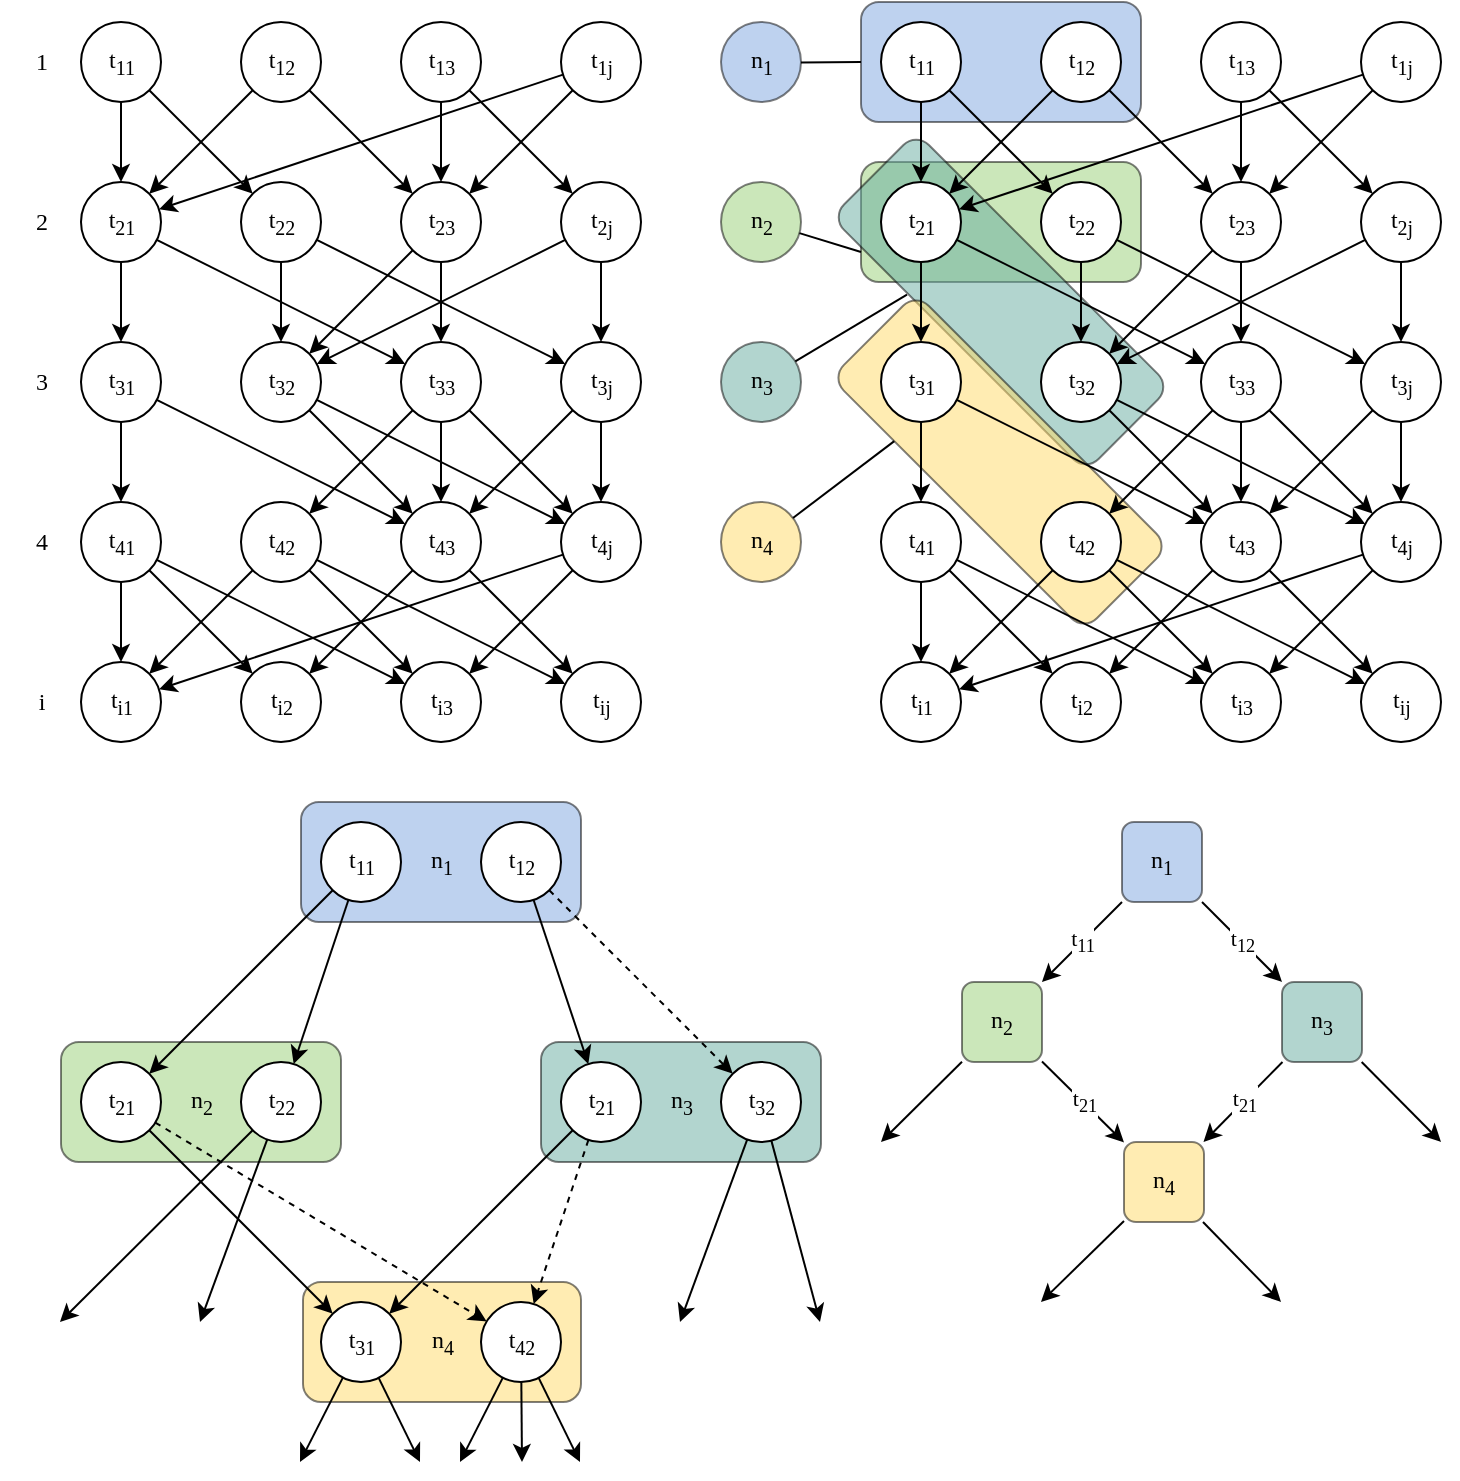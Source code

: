 <mxfile version="10.5.7" type="github"><diagram id="gOCo_mveOTclXJWhpSbV" name="Page-1"><mxGraphModel dx="929" dy="537" grid="1" gridSize="10" guides="1" tooltips="1" connect="1" arrows="1" fold="1" page="1" pageScale="1" pageWidth="826" pageHeight="1169" math="0" shadow="0"><root><mxCell id="0"/><mxCell id="1" parent="0"/><mxCell id="ZS35MENB_uPw0_nAmGyY-1" value="t&lt;sub&gt;11&lt;/sub&gt;" style="ellipse;whiteSpace=wrap;html=1;aspect=fixed;fontFamily=Times New Roman;" parent="1" vertex="1"><mxGeometry x="80.5" y="160" width="40" height="40" as="geometry"/></mxCell><mxCell id="ZS35MENB_uPw0_nAmGyY-2" value="t&lt;sub&gt;12&lt;/sub&gt;" style="ellipse;whiteSpace=wrap;html=1;aspect=fixed;fontFamily=Times New Roman;" parent="1" vertex="1"><mxGeometry x="160.5" y="160" width="40" height="40" as="geometry"/></mxCell><mxCell id="ZS35MENB_uPw0_nAmGyY-3" value="t&lt;sub&gt;13&lt;/sub&gt;" style="ellipse;whiteSpace=wrap;html=1;aspect=fixed;fontFamily=Times New Roman;" parent="1" vertex="1"><mxGeometry x="240.5" y="160" width="40" height="40" as="geometry"/></mxCell><mxCell id="ZS35MENB_uPw0_nAmGyY-4" value="t&lt;sub&gt;21&lt;/sub&gt;" style="ellipse;whiteSpace=wrap;html=1;aspect=fixed;fontFamily=Times New Roman;" parent="1" vertex="1"><mxGeometry x="80.5" y="240" width="40" height="40" as="geometry"/></mxCell><mxCell id="ZS35MENB_uPw0_nAmGyY-5" value="t&lt;sub&gt;22&lt;/sub&gt;" style="ellipse;whiteSpace=wrap;html=1;aspect=fixed;fontFamily=Times New Roman;" parent="1" vertex="1"><mxGeometry x="160.5" y="240" width="40" height="40" as="geometry"/></mxCell><mxCell id="ZS35MENB_uPw0_nAmGyY-6" value="t&lt;sub&gt;23&lt;/sub&gt;" style="ellipse;whiteSpace=wrap;html=1;aspect=fixed;fontFamily=Times New Roman;" parent="1" vertex="1"><mxGeometry x="240.5" y="240" width="40" height="40" as="geometry"/></mxCell><mxCell id="ZS35MENB_uPw0_nAmGyY-7" value="t&lt;sub&gt;31&lt;/sub&gt;" style="ellipse;whiteSpace=wrap;html=1;aspect=fixed;fontFamily=Times New Roman;" parent="1" vertex="1"><mxGeometry x="80.5" y="320" width="40" height="40" as="geometry"/></mxCell><mxCell id="ZS35MENB_uPw0_nAmGyY-8" value="t&lt;sub&gt;32&lt;/sub&gt;" style="ellipse;whiteSpace=wrap;html=1;aspect=fixed;fontFamily=Times New Roman;" parent="1" vertex="1"><mxGeometry x="160.5" y="320" width="40" height="40" as="geometry"/></mxCell><mxCell id="ZS35MENB_uPw0_nAmGyY-9" value="t&lt;sub&gt;33&lt;/sub&gt;" style="ellipse;whiteSpace=wrap;html=1;aspect=fixed;fontFamily=Times New Roman;" parent="1" vertex="1"><mxGeometry x="240.5" y="320" width="40" height="40" as="geometry"/></mxCell><mxCell id="ZS35MENB_uPw0_nAmGyY-10" value="" style="endArrow=classic;html=1;fontFamily=Times New Roman;" parent="1" source="ZS35MENB_uPw0_nAmGyY-1" target="ZS35MENB_uPw0_nAmGyY-4" edge="1"><mxGeometry width="50" height="50" relative="1" as="geometry"><mxPoint x="-29.5" y="300" as="sourcePoint"/><mxPoint x="20.5" y="250" as="targetPoint"/></mxGeometry></mxCell><mxCell id="ZS35MENB_uPw0_nAmGyY-11" value="" style="endArrow=classic;html=1;fontFamily=Times New Roman;" parent="1" source="ZS35MENB_uPw0_nAmGyY-1" target="ZS35MENB_uPw0_nAmGyY-5" edge="1"><mxGeometry width="50" height="50" relative="1" as="geometry"><mxPoint x="110.5" y="210" as="sourcePoint"/><mxPoint x="110.5" y="250" as="targetPoint"/></mxGeometry></mxCell><mxCell id="ZS35MENB_uPw0_nAmGyY-12" value="" style="endArrow=classic;html=1;fontFamily=Times New Roman;" parent="1" source="ZS35MENB_uPw0_nAmGyY-2" target="ZS35MENB_uPw0_nAmGyY-4" edge="1"><mxGeometry width="50" height="50" relative="1" as="geometry"><mxPoint x="120.5" y="220" as="sourcePoint"/><mxPoint x="120.5" y="260" as="targetPoint"/></mxGeometry></mxCell><mxCell id="ZS35MENB_uPw0_nAmGyY-13" value="" style="endArrow=classic;html=1;fontFamily=Times New Roman;" parent="1" source="ZS35MENB_uPw0_nAmGyY-2" target="ZS35MENB_uPw0_nAmGyY-6" edge="1"><mxGeometry width="50" height="50" relative="1" as="geometry"><mxPoint x="130.5" y="230" as="sourcePoint"/><mxPoint x="130.5" y="270" as="targetPoint"/></mxGeometry></mxCell><mxCell id="ZS35MENB_uPw0_nAmGyY-14" value="" style="endArrow=classic;html=1;fontFamily=Times New Roman;" parent="1" source="ZS35MENB_uPw0_nAmGyY-3" target="ZS35MENB_uPw0_nAmGyY-6" edge="1"><mxGeometry width="50" height="50" relative="1" as="geometry"><mxPoint x="140.5" y="240" as="sourcePoint"/><mxPoint x="140.5" y="280" as="targetPoint"/></mxGeometry></mxCell><mxCell id="ZS35MENB_uPw0_nAmGyY-15" value="" style="endArrow=classic;html=1;fontFamily=Times New Roman;" parent="1" source="ZS35MENB_uPw0_nAmGyY-3" target="ZS35MENB_uPw0_nAmGyY-16" edge="1"><mxGeometry width="50" height="50" relative="1" as="geometry"><mxPoint x="150.5" y="250" as="sourcePoint"/><mxPoint x="330.5" y="240" as="targetPoint"/></mxGeometry></mxCell><mxCell id="ZS35MENB_uPw0_nAmGyY-16" value="t&lt;sub&gt;2j&lt;/sub&gt;" style="ellipse;whiteSpace=wrap;html=1;aspect=fixed;fontFamily=Times New Roman;" parent="1" vertex="1"><mxGeometry x="320.5" y="240" width="40" height="40" as="geometry"/></mxCell><mxCell id="ZS35MENB_uPw0_nAmGyY-17" value="t&lt;sub&gt;1j&lt;/sub&gt;" style="ellipse;whiteSpace=wrap;html=1;aspect=fixed;fontFamily=Times New Roman;" parent="1" vertex="1"><mxGeometry x="320.5" y="160" width="40" height="40" as="geometry"/></mxCell><mxCell id="ZS35MENB_uPw0_nAmGyY-18" value="t&lt;sub&gt;3j&lt;/sub&gt;" style="ellipse;whiteSpace=wrap;html=1;aspect=fixed;fontFamily=Times New Roman;" parent="1" vertex="1"><mxGeometry x="320.5" y="320" width="40" height="40" as="geometry"/></mxCell><mxCell id="ZS35MENB_uPw0_nAmGyY-19" value="" style="endArrow=classic;html=1;fontFamily=Times New Roman;" parent="1" source="ZS35MENB_uPw0_nAmGyY-4" target="ZS35MENB_uPw0_nAmGyY-7" edge="1"><mxGeometry width="50" height="50" relative="1" as="geometry"><mxPoint x="10.5" y="220" as="sourcePoint"/><mxPoint x="10.5" y="260" as="targetPoint"/></mxGeometry></mxCell><mxCell id="ZS35MENB_uPw0_nAmGyY-20" value="t&lt;sub&gt;41&lt;/sub&gt;" style="ellipse;whiteSpace=wrap;html=1;aspect=fixed;fontFamily=Times New Roman;" parent="1" vertex="1"><mxGeometry x="80.5" y="400" width="40" height="40" as="geometry"/></mxCell><mxCell id="ZS35MENB_uPw0_nAmGyY-21" value="t&lt;sub&gt;42&lt;/sub&gt;" style="ellipse;whiteSpace=wrap;html=1;aspect=fixed;fontFamily=Times New Roman;" parent="1" vertex="1"><mxGeometry x="160.5" y="400" width="40" height="40" as="geometry"/></mxCell><mxCell id="ZS35MENB_uPw0_nAmGyY-22" value="t&lt;sub&gt;43&lt;/sub&gt;" style="ellipse;whiteSpace=wrap;html=1;aspect=fixed;fontFamily=Times New Roman;" parent="1" vertex="1"><mxGeometry x="240.5" y="400" width="40" height="40" as="geometry"/></mxCell><mxCell id="ZS35MENB_uPw0_nAmGyY-23" value="t&lt;sub&gt;4j&lt;/sub&gt;" style="ellipse;whiteSpace=wrap;html=1;aspect=fixed;fontFamily=Times New Roman;" parent="1" vertex="1"><mxGeometry x="320.5" y="400" width="40" height="40" as="geometry"/></mxCell><mxCell id="ZS35MENB_uPw0_nAmGyY-24" value="" style="endArrow=classic;html=1;fontFamily=Times New Roman;" parent="1" source="ZS35MENB_uPw0_nAmGyY-4" target="ZS35MENB_uPw0_nAmGyY-9" edge="1"><mxGeometry width="50" height="50" relative="1" as="geometry"><mxPoint x="110.5" y="290" as="sourcePoint"/><mxPoint x="110.5" y="330" as="targetPoint"/></mxGeometry></mxCell><mxCell id="ZS35MENB_uPw0_nAmGyY-25" value="" style="endArrow=classic;html=1;fontFamily=Times New Roman;" parent="1" source="ZS35MENB_uPw0_nAmGyY-7" target="ZS35MENB_uPw0_nAmGyY-20" edge="1"><mxGeometry width="50" height="50" relative="1" as="geometry"><mxPoint x="120.5" y="300" as="sourcePoint"/><mxPoint x="120.5" y="340" as="targetPoint"/></mxGeometry></mxCell><mxCell id="ZS35MENB_uPw0_nAmGyY-26" value="" style="endArrow=classic;html=1;fontFamily=Times New Roman;" parent="1" source="ZS35MENB_uPw0_nAmGyY-7" target="ZS35MENB_uPw0_nAmGyY-22" edge="1"><mxGeometry width="50" height="50" relative="1" as="geometry"><mxPoint x="130.5" y="310" as="sourcePoint"/><mxPoint x="130.5" y="350" as="targetPoint"/></mxGeometry></mxCell><mxCell id="ZS35MENB_uPw0_nAmGyY-27" value="" style="endArrow=classic;html=1;fontFamily=Times New Roman;" parent="1" source="ZS35MENB_uPw0_nAmGyY-8" target="ZS35MENB_uPw0_nAmGyY-23" edge="1"><mxGeometry width="50" height="50" relative="1" as="geometry"><mxPoint x="140.5" y="320" as="sourcePoint"/><mxPoint x="140.5" y="360" as="targetPoint"/></mxGeometry></mxCell><mxCell id="ZS35MENB_uPw0_nAmGyY-28" value="" style="endArrow=classic;html=1;fontFamily=Times New Roman;" parent="1" source="ZS35MENB_uPw0_nAmGyY-8" target="ZS35MENB_uPw0_nAmGyY-22" edge="1"><mxGeometry width="50" height="50" relative="1" as="geometry"><mxPoint x="150.5" y="330" as="sourcePoint"/><mxPoint x="150.5" y="370" as="targetPoint"/></mxGeometry></mxCell><mxCell id="ZS35MENB_uPw0_nAmGyY-29" value="" style="endArrow=classic;html=1;fontFamily=Times New Roman;" parent="1" source="ZS35MENB_uPw0_nAmGyY-6" target="ZS35MENB_uPw0_nAmGyY-9" edge="1"><mxGeometry width="50" height="50" relative="1" as="geometry"><mxPoint x="160.5" y="340" as="sourcePoint"/><mxPoint x="160.5" y="380" as="targetPoint"/></mxGeometry></mxCell><mxCell id="ZS35MENB_uPw0_nAmGyY-30" value="" style="endArrow=classic;html=1;fontFamily=Times New Roman;" parent="1" source="ZS35MENB_uPw0_nAmGyY-6" target="ZS35MENB_uPw0_nAmGyY-8" edge="1"><mxGeometry width="50" height="50" relative="1" as="geometry"><mxPoint x="170.5" y="350" as="sourcePoint"/><mxPoint x="170.5" y="390" as="targetPoint"/></mxGeometry></mxCell><mxCell id="ZS35MENB_uPw0_nAmGyY-31" value="" style="endArrow=classic;html=1;fontFamily=Times New Roman;" parent="1" source="ZS35MENB_uPw0_nAmGyY-5" target="ZS35MENB_uPw0_nAmGyY-8" edge="1"><mxGeometry width="50" height="50" relative="1" as="geometry"><mxPoint x="180.5" y="360" as="sourcePoint"/><mxPoint x="180.5" y="400" as="targetPoint"/></mxGeometry></mxCell><mxCell id="ZS35MENB_uPw0_nAmGyY-32" value="" style="endArrow=classic;html=1;fontFamily=Times New Roman;" parent="1" source="ZS35MENB_uPw0_nAmGyY-5" target="ZS35MENB_uPw0_nAmGyY-18" edge="1"><mxGeometry width="50" height="50" relative="1" as="geometry"><mxPoint x="190.5" y="370" as="sourcePoint"/><mxPoint x="190.5" y="410" as="targetPoint"/></mxGeometry></mxCell><mxCell id="ZS35MENB_uPw0_nAmGyY-33" value="" style="endArrow=classic;html=1;fontFamily=Times New Roman;" parent="1" source="ZS35MENB_uPw0_nAmGyY-9" target="ZS35MENB_uPw0_nAmGyY-23" edge="1"><mxGeometry width="50" height="50" relative="1" as="geometry"><mxPoint x="200.5" y="380" as="sourcePoint"/><mxPoint x="200.5" y="420" as="targetPoint"/></mxGeometry></mxCell><mxCell id="ZS35MENB_uPw0_nAmGyY-34" value="" style="endArrow=classic;html=1;fontFamily=Times New Roman;" parent="1" source="ZS35MENB_uPw0_nAmGyY-9" target="ZS35MENB_uPw0_nAmGyY-22" edge="1"><mxGeometry width="50" height="50" relative="1" as="geometry"><mxPoint x="210.5" y="390" as="sourcePoint"/><mxPoint x="210.5" y="430" as="targetPoint"/></mxGeometry></mxCell><mxCell id="ZS35MENB_uPw0_nAmGyY-35" value="" style="endArrow=classic;html=1;fontFamily=Times New Roman;" parent="1" source="ZS35MENB_uPw0_nAmGyY-16" target="ZS35MENB_uPw0_nAmGyY-8" edge="1"><mxGeometry width="50" height="50" relative="1" as="geometry"><mxPoint x="220.5" y="400" as="sourcePoint"/><mxPoint x="220.5" y="440" as="targetPoint"/></mxGeometry></mxCell><mxCell id="ZS35MENB_uPw0_nAmGyY-36" value="" style="endArrow=classic;html=1;fontFamily=Times New Roman;" parent="1" source="ZS35MENB_uPw0_nAmGyY-16" target="ZS35MENB_uPw0_nAmGyY-18" edge="1"><mxGeometry width="50" height="50" relative="1" as="geometry"><mxPoint x="230.5" y="410" as="sourcePoint"/><mxPoint x="230.5" y="450" as="targetPoint"/></mxGeometry></mxCell><mxCell id="ZS35MENB_uPw0_nAmGyY-37" value="" style="endArrow=classic;html=1;fontFamily=Times New Roman;" parent="1" source="ZS35MENB_uPw0_nAmGyY-17" target="ZS35MENB_uPw0_nAmGyY-4" edge="1"><mxGeometry width="50" height="50" relative="1" as="geometry"><mxPoint x="240.5" y="420" as="sourcePoint"/><mxPoint x="240.5" y="460" as="targetPoint"/></mxGeometry></mxCell><mxCell id="ZS35MENB_uPw0_nAmGyY-38" value="" style="endArrow=classic;html=1;fontFamily=Times New Roman;" parent="1" source="ZS35MENB_uPw0_nAmGyY-17" target="ZS35MENB_uPw0_nAmGyY-6" edge="1"><mxGeometry width="50" height="50" relative="1" as="geometry"><mxPoint x="250.5" y="430" as="sourcePoint"/><mxPoint x="250.5" y="470" as="targetPoint"/></mxGeometry></mxCell><mxCell id="ZS35MENB_uPw0_nAmGyY-39" value="" style="endArrow=classic;html=1;fontFamily=Times New Roman;" parent="1" source="ZS35MENB_uPw0_nAmGyY-18" target="ZS35MENB_uPw0_nAmGyY-23" edge="1"><mxGeometry width="50" height="50" relative="1" as="geometry"><mxPoint x="260.5" y="440" as="sourcePoint"/><mxPoint x="260.5" y="480" as="targetPoint"/></mxGeometry></mxCell><mxCell id="ZS35MENB_uPw0_nAmGyY-40" value="" style="endArrow=classic;html=1;fontFamily=Times New Roman;" parent="1" source="ZS35MENB_uPw0_nAmGyY-18" target="ZS35MENB_uPw0_nAmGyY-22" edge="1"><mxGeometry width="50" height="50" relative="1" as="geometry"><mxPoint x="270.5" y="450" as="sourcePoint"/><mxPoint x="270.5" y="490" as="targetPoint"/></mxGeometry></mxCell><mxCell id="ZS35MENB_uPw0_nAmGyY-41" value="" style="endArrow=classic;html=1;fontFamily=Times New Roman;" parent="1" source="ZS35MENB_uPw0_nAmGyY-9" target="ZS35MENB_uPw0_nAmGyY-21" edge="1"><mxGeometry width="50" height="50" relative="1" as="geometry"><mxPoint x="280.5" y="460" as="sourcePoint"/><mxPoint x="280.5" y="500" as="targetPoint"/></mxGeometry></mxCell><mxCell id="ZS35MENB_uPw0_nAmGyY-42" value="t&lt;sub&gt;i1&lt;/sub&gt;" style="ellipse;whiteSpace=wrap;html=1;aspect=fixed;fontFamily=Times New Roman;" parent="1" vertex="1"><mxGeometry x="80.5" y="480" width="40" height="40" as="geometry"/></mxCell><mxCell id="ZS35MENB_uPw0_nAmGyY-43" value="t&lt;sub&gt;i2&lt;/sub&gt;" style="ellipse;whiteSpace=wrap;html=1;aspect=fixed;fontFamily=Times New Roman;" parent="1" vertex="1"><mxGeometry x="160.5" y="480" width="40" height="40" as="geometry"/></mxCell><mxCell id="ZS35MENB_uPw0_nAmGyY-44" value="t&lt;sub&gt;i3&lt;/sub&gt;" style="ellipse;whiteSpace=wrap;html=1;aspect=fixed;fontFamily=Times New Roman;" parent="1" vertex="1"><mxGeometry x="240.5" y="480" width="40" height="40" as="geometry"/></mxCell><mxCell id="ZS35MENB_uPw0_nAmGyY-45" value="t&lt;sub&gt;ij&lt;/sub&gt;" style="ellipse;whiteSpace=wrap;html=1;aspect=fixed;fontFamily=Times New Roman;" parent="1" vertex="1"><mxGeometry x="320.5" y="480" width="40" height="40" as="geometry"/></mxCell><mxCell id="ZS35MENB_uPw0_nAmGyY-46" value="" style="endArrow=classic;html=1;fontFamily=Times New Roman;" parent="1" source="ZS35MENB_uPw0_nAmGyY-20" target="ZS35MENB_uPw0_nAmGyY-44" edge="1"><mxGeometry width="50" height="50" relative="1" as="geometry"><mxPoint x="50.5" y="450" as="sourcePoint"/><mxPoint x="110.5" y="410" as="targetPoint"/></mxGeometry></mxCell><mxCell id="ZS35MENB_uPw0_nAmGyY-47" value="" style="endArrow=classic;html=1;fontFamily=Times New Roman;" parent="1" source="ZS35MENB_uPw0_nAmGyY-20" target="ZS35MENB_uPw0_nAmGyY-42" edge="1"><mxGeometry width="50" height="50" relative="1" as="geometry"><mxPoint x="120.5" y="380" as="sourcePoint"/><mxPoint x="120.5" y="420" as="targetPoint"/></mxGeometry></mxCell><mxCell id="ZS35MENB_uPw0_nAmGyY-48" value="" style="endArrow=classic;html=1;fontFamily=Times New Roman;" parent="1" source="ZS35MENB_uPw0_nAmGyY-21" target="ZS35MENB_uPw0_nAmGyY-44" edge="1"><mxGeometry width="50" height="50" relative="1" as="geometry"><mxPoint x="130.5" y="390" as="sourcePoint"/><mxPoint x="130.5" y="430" as="targetPoint"/></mxGeometry></mxCell><mxCell id="ZS35MENB_uPw0_nAmGyY-49" value="" style="endArrow=classic;html=1;fontFamily=Times New Roman;" parent="1" source="ZS35MENB_uPw0_nAmGyY-21" target="ZS35MENB_uPw0_nAmGyY-45" edge="1"><mxGeometry width="50" height="50" relative="1" as="geometry"><mxPoint x="140.5" y="400" as="sourcePoint"/><mxPoint x="140.5" y="440" as="targetPoint"/></mxGeometry></mxCell><mxCell id="ZS35MENB_uPw0_nAmGyY-50" value="" style="endArrow=classic;html=1;fontFamily=Times New Roman;" parent="1" source="ZS35MENB_uPw0_nAmGyY-22" target="ZS35MENB_uPw0_nAmGyY-43" edge="1"><mxGeometry width="50" height="50" relative="1" as="geometry"><mxPoint x="150.5" y="410" as="sourcePoint"/><mxPoint x="150.5" y="450" as="targetPoint"/></mxGeometry></mxCell><mxCell id="ZS35MENB_uPw0_nAmGyY-51" value="" style="endArrow=classic;html=1;fontFamily=Times New Roman;" parent="1" source="ZS35MENB_uPw0_nAmGyY-22" target="ZS35MENB_uPw0_nAmGyY-45" edge="1"><mxGeometry width="50" height="50" relative="1" as="geometry"><mxPoint x="160.5" y="420" as="sourcePoint"/><mxPoint x="160.5" y="460" as="targetPoint"/></mxGeometry></mxCell><mxCell id="ZS35MENB_uPw0_nAmGyY-52" value="" style="endArrow=classic;html=1;fontFamily=Times New Roman;" parent="1" source="ZS35MENB_uPw0_nAmGyY-23" target="ZS35MENB_uPw0_nAmGyY-44" edge="1"><mxGeometry width="50" height="50" relative="1" as="geometry"><mxPoint x="170.5" y="430" as="sourcePoint"/><mxPoint x="170.5" y="470" as="targetPoint"/></mxGeometry></mxCell><mxCell id="ZS35MENB_uPw0_nAmGyY-53" value="" style="endArrow=classic;html=1;fontFamily=Times New Roman;" parent="1" source="ZS35MENB_uPw0_nAmGyY-20" target="ZS35MENB_uPw0_nAmGyY-43" edge="1"><mxGeometry width="50" height="50" relative="1" as="geometry"><mxPoint x="140.5" y="460" as="sourcePoint"/><mxPoint x="180.5" y="480" as="targetPoint"/></mxGeometry></mxCell><mxCell id="ZS35MENB_uPw0_nAmGyY-54" value="" style="endArrow=classic;html=1;fontFamily=Times New Roman;" parent="1" source="ZS35MENB_uPw0_nAmGyY-21" target="ZS35MENB_uPw0_nAmGyY-42" edge="1"><mxGeometry width="50" height="50" relative="1" as="geometry"><mxPoint x="190.5" y="450" as="sourcePoint"/><mxPoint x="190.5" y="490" as="targetPoint"/></mxGeometry></mxCell><mxCell id="ZS35MENB_uPw0_nAmGyY-55" value="" style="endArrow=classic;html=1;fontFamily=Times New Roman;" parent="1" source="ZS35MENB_uPw0_nAmGyY-23" target="ZS35MENB_uPw0_nAmGyY-42" edge="1"><mxGeometry width="50" height="50" relative="1" as="geometry"><mxPoint x="200.5" y="460" as="sourcePoint"/><mxPoint x="200.5" y="500" as="targetPoint"/></mxGeometry></mxCell><mxCell id="WNhdBVjDtMZuLdpGgxrH-24" value="&lt;span&gt;n&lt;/span&gt;&lt;sub&gt;1&lt;/sub&gt;" style="rounded=1;whiteSpace=wrap;html=1;fillColor=#7EA6E0;comic=0;opacity=50;strokeColor=#000000;strokeWidth=1;fontFamily=Times New Roman;" vertex="1" parent="1"><mxGeometry x="190.5" y="550" width="140" height="60" as="geometry"/></mxCell><mxCell id="WNhdBVjDtMZuLdpGgxrH-25" value="t&lt;sub&gt;11&lt;/sub&gt;" style="ellipse;whiteSpace=wrap;html=1;aspect=fixed;fontFamily=Times New Roman;" vertex="1" parent="1"><mxGeometry x="200.5" y="560" width="40" height="40" as="geometry"/></mxCell><mxCell id="WNhdBVjDtMZuLdpGgxrH-26" value="t&lt;sub&gt;12&lt;/sub&gt;" style="ellipse;whiteSpace=wrap;html=1;aspect=fixed;fontFamily=Times New Roman;" vertex="1" parent="1"><mxGeometry x="280.5" y="560" width="40" height="40" as="geometry"/></mxCell><mxCell id="WNhdBVjDtMZuLdpGgxrH-27" value="&lt;span&gt;n&lt;/span&gt;&lt;sub&gt;2&lt;/sub&gt;" style="rounded=1;whiteSpace=wrap;html=1;fillColor=#97D077;strokeColor=#000000;strokeWidth=1;opacity=50;fontFamily=Times New Roman;" vertex="1" parent="1"><mxGeometry x="70.5" y="670" width="140" height="60" as="geometry"/></mxCell><mxCell id="WNhdBVjDtMZuLdpGgxrH-28" value="t&lt;sub&gt;21&lt;/sub&gt;" style="ellipse;whiteSpace=wrap;html=1;aspect=fixed;fontFamily=Times New Roman;" vertex="1" parent="1"><mxGeometry x="80.5" y="680" width="40" height="40" as="geometry"/></mxCell><mxCell id="WNhdBVjDtMZuLdpGgxrH-29" value="t&lt;sub&gt;22&lt;/sub&gt;" style="ellipse;whiteSpace=wrap;html=1;aspect=fixed;fontFamily=Times New Roman;" vertex="1" parent="1"><mxGeometry x="160.5" y="680" width="40" height="40" as="geometry"/></mxCell><mxCell id="WNhdBVjDtMZuLdpGgxrH-30" value="&lt;span&gt;n&lt;/span&gt;&lt;sub&gt;3&lt;/sub&gt;" style="rounded=1;whiteSpace=wrap;html=1;rotation=0;fillColor=#67AB9F;strokeColor=#000000;strokeWidth=1;opacity=50;fontFamily=Times New Roman;" vertex="1" parent="1"><mxGeometry x="310.5" y="670" width="140" height="60" as="geometry"/></mxCell><mxCell id="WNhdBVjDtMZuLdpGgxrH-31" value="t&lt;sub&gt;21&lt;/sub&gt;" style="ellipse;whiteSpace=wrap;html=1;aspect=fixed;fontFamily=Times New Roman;" vertex="1" parent="1"><mxGeometry x="320.5" y="680" width="40" height="40" as="geometry"/></mxCell><mxCell id="WNhdBVjDtMZuLdpGgxrH-32" value="t&lt;sub&gt;32&lt;/sub&gt;" style="ellipse;whiteSpace=wrap;html=1;aspect=fixed;fontFamily=Times New Roman;" vertex="1" parent="1"><mxGeometry x="400.5" y="680" width="40" height="40" as="geometry"/></mxCell><mxCell id="WNhdBVjDtMZuLdpGgxrH-33" value="&lt;span&gt;n&lt;/span&gt;&lt;sub&gt;4&lt;/sub&gt;" style="rounded=1;whiteSpace=wrap;html=1;rotation=0;fillColor=#FFD966;strokeColor=#000000;strokeWidth=1;opacity=50;fontFamily=Times New Roman;" vertex="1" parent="1"><mxGeometry x="191.5" y="790" width="139" height="60" as="geometry"/></mxCell><mxCell id="WNhdBVjDtMZuLdpGgxrH-34" value="t&lt;sub&gt;31&lt;/sub&gt;" style="ellipse;whiteSpace=wrap;html=1;aspect=fixed;fontFamily=Times New Roman;" vertex="1" parent="1"><mxGeometry x="200.5" y="800" width="40" height="40" as="geometry"/></mxCell><mxCell id="WNhdBVjDtMZuLdpGgxrH-35" value="t&lt;sub&gt;42&lt;/sub&gt;" style="ellipse;whiteSpace=wrap;html=1;aspect=fixed;fontFamily=Times New Roman;" vertex="1" parent="1"><mxGeometry x="280.5" y="800" width="40" height="40" as="geometry"/></mxCell><mxCell id="WNhdBVjDtMZuLdpGgxrH-36" value="" style="endArrow=classic;html=1;strokeColor=#000000;" edge="1" parent="1" source="WNhdBVjDtMZuLdpGgxrH-25" target="WNhdBVjDtMZuLdpGgxrH-28"><mxGeometry width="50" height="50" relative="1" as="geometry"><mxPoint x="20.5" y="635" as="sourcePoint"/><mxPoint x="70.5" y="585" as="targetPoint"/></mxGeometry></mxCell><mxCell id="WNhdBVjDtMZuLdpGgxrH-37" value="" style="endArrow=classic;html=1;strokeColor=#000000;" edge="1" parent="1" source="WNhdBVjDtMZuLdpGgxrH-26" target="WNhdBVjDtMZuLdpGgxrH-31"><mxGeometry width="50" height="50" relative="1" as="geometry"><mxPoint x="240.5" y="620" as="sourcePoint"/><mxPoint x="180.5" y="680" as="targetPoint"/></mxGeometry></mxCell><mxCell id="WNhdBVjDtMZuLdpGgxrH-38" value="" style="endArrow=classic;html=1;strokeColor=#000000;" edge="1" parent="1" source="WNhdBVjDtMZuLdpGgxrH-28" target="WNhdBVjDtMZuLdpGgxrH-34"><mxGeometry width="50" height="50" relative="1" as="geometry"><mxPoint x="260.5" y="750" as="sourcePoint"/><mxPoint x="190.5" y="690" as="targetPoint"/></mxGeometry></mxCell><mxCell id="WNhdBVjDtMZuLdpGgxrH-39" value="" style="endArrow=classic;html=1;strokeColor=#000000;" edge="1" parent="1" source="WNhdBVjDtMZuLdpGgxrH-31" target="WNhdBVjDtMZuLdpGgxrH-34"><mxGeometry width="50" height="50" relative="1" as="geometry"><mxPoint x="260.5" y="640" as="sourcePoint"/><mxPoint x="200.5" y="700" as="targetPoint"/></mxGeometry></mxCell><mxCell id="WNhdBVjDtMZuLdpGgxrH-40" value="" style="endArrow=classic;html=1;strokeColor=#000000;" edge="1" parent="1" source="WNhdBVjDtMZuLdpGgxrH-25" target="WNhdBVjDtMZuLdpGgxrH-29"><mxGeometry width="50" height="50" relative="1" as="geometry"><mxPoint x="270.5" y="650" as="sourcePoint"/><mxPoint x="210.5" y="710" as="targetPoint"/></mxGeometry></mxCell><mxCell id="WNhdBVjDtMZuLdpGgxrH-41" value="" style="endArrow=classic;html=1;strokeColor=#000000;dashed=1;" edge="1" parent="1" source="WNhdBVjDtMZuLdpGgxrH-26" target="WNhdBVjDtMZuLdpGgxrH-32"><mxGeometry width="50" height="50" relative="1" as="geometry"><mxPoint x="280.5" y="660" as="sourcePoint"/><mxPoint x="220.5" y="720" as="targetPoint"/></mxGeometry></mxCell><mxCell id="WNhdBVjDtMZuLdpGgxrH-42" value="" style="endArrow=classic;html=1;strokeColor=#000000;dashed=1;" edge="1" parent="1" source="WNhdBVjDtMZuLdpGgxrH-28" target="WNhdBVjDtMZuLdpGgxrH-35"><mxGeometry width="50" height="50" relative="1" as="geometry"><mxPoint x="324.642" y="604.142" as="sourcePoint"/><mxPoint x="416.358" y="695.858" as="targetPoint"/></mxGeometry></mxCell><mxCell id="WNhdBVjDtMZuLdpGgxrH-65" value="&lt;span&gt;n&lt;/span&gt;&lt;sub&gt;1&lt;/sub&gt;" style="rounded=1;whiteSpace=wrap;html=1;fillColor=#7EA6E0;comic=0;opacity=50;strokeColor=#000000;strokeWidth=1;fontFamily=Times New Roman;" vertex="1" parent="1"><mxGeometry x="601" y="560" width="40" height="40" as="geometry"/></mxCell><mxCell id="WNhdBVjDtMZuLdpGgxrH-66" value="&lt;span&gt;n&lt;/span&gt;&lt;sub&gt;2&lt;/sub&gt;" style="rounded=1;whiteSpace=wrap;html=1;fillColor=#97D077;comic=0;opacity=50;strokeColor=#000000;strokeWidth=1;fontFamily=Times New Roman;" vertex="1" parent="1"><mxGeometry x="521" y="640" width="40" height="40" as="geometry"/></mxCell><mxCell id="WNhdBVjDtMZuLdpGgxrH-67" value="&lt;span&gt;n&lt;/span&gt;&lt;sub&gt;3&lt;/sub&gt;" style="rounded=1;whiteSpace=wrap;html=1;fillColor=#67AB9F;comic=0;opacity=50;strokeColor=#000000;strokeWidth=1;fontFamily=Times New Roman;" vertex="1" parent="1"><mxGeometry x="681" y="640" width="40" height="40" as="geometry"/></mxCell><mxCell id="WNhdBVjDtMZuLdpGgxrH-68" value="&lt;span&gt;n&lt;/span&gt;&lt;sub&gt;4&lt;/sub&gt;" style="rounded=1;whiteSpace=wrap;html=1;fillColor=#FFD966;comic=0;opacity=50;strokeColor=#000000;strokeWidth=1;fontFamily=Times New Roman;" vertex="1" parent="1"><mxGeometry x="602" y="720" width="40" height="40" as="geometry"/></mxCell><mxCell id="WNhdBVjDtMZuLdpGgxrH-69" value="&lt;span&gt;t&lt;/span&gt;&lt;sub&gt;11&lt;/sub&gt;" style="endArrow=classic;html=1;strokeColor=#000000;fontFamily=Times New Roman;" edge="1" parent="1" source="WNhdBVjDtMZuLdpGgxrH-65" target="WNhdBVjDtMZuLdpGgxrH-66"><mxGeometry width="50" height="50" relative="1" as="geometry"><mxPoint x="499.858" y="628.142" as="sourcePoint"/><mxPoint x="408.142" y="719.858" as="targetPoint"/></mxGeometry></mxCell><mxCell id="WNhdBVjDtMZuLdpGgxrH-70" value="&lt;span&gt;t&lt;/span&gt;&lt;sub&gt;12&lt;/sub&gt;" style="endArrow=classic;html=1;strokeColor=#000000;fontFamily=Times New Roman;" edge="1" parent="1" source="WNhdBVjDtMZuLdpGgxrH-65" target="WNhdBVjDtMZuLdpGgxrH-67"><mxGeometry width="50" height="50" relative="1" as="geometry"><mxPoint x="621" y="610" as="sourcePoint"/><mxPoint x="601" y="650" as="targetPoint"/></mxGeometry></mxCell><mxCell id="WNhdBVjDtMZuLdpGgxrH-71" value="&lt;span&gt;t&lt;/span&gt;&lt;sub&gt;21&lt;/sub&gt;&lt;br&gt;" style="endArrow=classic;html=1;strokeColor=#000000;fontFamily=Times New Roman;" edge="1" parent="1" source="WNhdBVjDtMZuLdpGgxrH-66" target="WNhdBVjDtMZuLdpGgxrH-68"><mxGeometry width="50" height="50" relative="1" as="geometry"><mxPoint x="631" y="620" as="sourcePoint"/><mxPoint x="611" y="660" as="targetPoint"/></mxGeometry></mxCell><mxCell id="WNhdBVjDtMZuLdpGgxrH-72" value="&lt;span&gt;t&lt;/span&gt;&lt;sub&gt;21&lt;/sub&gt;" style="endArrow=classic;html=1;strokeColor=#000000;fontFamily=Times New Roman;" edge="1" parent="1" source="WNhdBVjDtMZuLdpGgxrH-67" target="WNhdBVjDtMZuLdpGgxrH-68"><mxGeometry width="50" height="50" relative="1" as="geometry"><mxPoint x="641" y="630" as="sourcePoint"/><mxPoint x="621" y="670" as="targetPoint"/></mxGeometry></mxCell><mxCell id="WNhdBVjDtMZuLdpGgxrH-73" value="" style="endArrow=classic;html=1;strokeColor=#000000;" edge="1" parent="1" source="WNhdBVjDtMZuLdpGgxrH-32"><mxGeometry width="50" height="50" relative="1" as="geometry"><mxPoint x="416.358" y="724.142" as="sourcePoint"/><mxPoint x="380" y="810" as="targetPoint"/></mxGeometry></mxCell><mxCell id="WNhdBVjDtMZuLdpGgxrH-74" value="" style="endArrow=classic;html=1;strokeColor=#000000;dashed=1;" edge="1" parent="1" source="WNhdBVjDtMZuLdpGgxrH-31" target="WNhdBVjDtMZuLdpGgxrH-35"><mxGeometry width="50" height="50" relative="1" as="geometry"><mxPoint x="426.358" y="734.142" as="sourcePoint"/><mxPoint x="370" y="810" as="targetPoint"/></mxGeometry></mxCell><mxCell id="WNhdBVjDtMZuLdpGgxrH-76" value="" style="endArrow=classic;html=1;strokeColor=#000000;" edge="1" parent="1" source="WNhdBVjDtMZuLdpGgxrH-29"><mxGeometry width="50" height="50" relative="1" as="geometry"><mxPoint x="355.653" y="729.325" as="sourcePoint"/><mxPoint x="140" y="810" as="targetPoint"/></mxGeometry></mxCell><mxCell id="WNhdBVjDtMZuLdpGgxrH-77" value="" style="endArrow=classic;html=1;strokeColor=#000000;" edge="1" parent="1" source="WNhdBVjDtMZuLdpGgxrH-34"><mxGeometry width="50" height="50" relative="1" as="geometry"><mxPoint x="220.153" y="879.825" as="sourcePoint"/><mxPoint x="190" y="880" as="targetPoint"/></mxGeometry></mxCell><mxCell id="WNhdBVjDtMZuLdpGgxrH-79" value="" style="endArrow=classic;html=1;strokeColor=#000000;" edge="1" parent="1" source="WNhdBVjDtMZuLdpGgxrH-34"><mxGeometry width="50" height="50" relative="1" as="geometry"><mxPoint x="215.315" y="843.016" as="sourcePoint"/><mxPoint x="250" y="880" as="targetPoint"/></mxGeometry></mxCell><mxCell id="WNhdBVjDtMZuLdpGgxrH-80" value="" style="endArrow=classic;html=1;strokeColor=#000000;" edge="1" parent="1" source="WNhdBVjDtMZuLdpGgxrH-35"><mxGeometry width="50" height="50" relative="1" as="geometry"><mxPoint x="225.315" y="853.016" as="sourcePoint"/><mxPoint x="301" y="880" as="targetPoint"/></mxGeometry></mxCell><mxCell id="WNhdBVjDtMZuLdpGgxrH-81" value="" style="endArrow=classic;html=1;strokeColor=#000000;" edge="1" parent="1" source="WNhdBVjDtMZuLdpGgxrH-35"><mxGeometry width="50" height="50" relative="1" as="geometry"><mxPoint x="235.315" y="863.016" as="sourcePoint"/><mxPoint x="330" y="880" as="targetPoint"/></mxGeometry></mxCell><mxCell id="WNhdBVjDtMZuLdpGgxrH-82" value="" style="endArrow=classic;html=1;strokeColor=#000000;" edge="1" parent="1" source="WNhdBVjDtMZuLdpGgxrH-35"><mxGeometry width="50" height="50" relative="1" as="geometry"><mxPoint x="245.315" y="873.016" as="sourcePoint"/><mxPoint x="270" y="880" as="targetPoint"/></mxGeometry></mxCell><mxCell id="WNhdBVjDtMZuLdpGgxrH-83" value="" style="endArrow=classic;html=1;strokeColor=#000000;" edge="1" parent="1" source="WNhdBVjDtMZuLdpGgxrH-66"><mxGeometry width="50" height="50" relative="1" as="geometry"><mxPoint x="571" y="689.753" as="sourcePoint"/><mxPoint x="480.5" y="720" as="targetPoint"/></mxGeometry></mxCell><mxCell id="WNhdBVjDtMZuLdpGgxrH-84" value="" style="endArrow=classic;html=1;strokeColor=#000000;" edge="1" parent="1" source="WNhdBVjDtMZuLdpGgxrH-67"><mxGeometry width="50" height="50" relative="1" as="geometry"><mxPoint x="581" y="699.753" as="sourcePoint"/><mxPoint x="760.5" y="720" as="targetPoint"/></mxGeometry></mxCell><mxCell id="WNhdBVjDtMZuLdpGgxrH-85" value="" style="endArrow=classic;html=1;strokeColor=#000000;" edge="1" parent="1" source="WNhdBVjDtMZuLdpGgxrH-68"><mxGeometry width="50" height="50" relative="1" as="geometry"><mxPoint x="570.5" y="790" as="sourcePoint"/><mxPoint x="680.5" y="800" as="targetPoint"/></mxGeometry></mxCell><mxCell id="WNhdBVjDtMZuLdpGgxrH-86" value="" style="endArrow=classic;html=1;strokeColor=#000000;" edge="1" parent="1" source="WNhdBVjDtMZuLdpGgxrH-68"><mxGeometry width="50" height="50" relative="1" as="geometry"><mxPoint x="601" y="719.753" as="sourcePoint"/><mxPoint x="560.5" y="800" as="targetPoint"/></mxGeometry></mxCell><mxCell id="WNhdBVjDtMZuLdpGgxrH-93" value="" style="endArrow=classic;html=1;strokeColor=#000000;" edge="1" parent="1" source="WNhdBVjDtMZuLdpGgxrH-29"><mxGeometry width="50" height="50" relative="1" as="geometry"><mxPoint x="183.665" y="728.796" as="sourcePoint"/><mxPoint x="70" y="810" as="targetPoint"/></mxGeometry></mxCell><mxCell id="WNhdBVjDtMZuLdpGgxrH-94" value="" style="endArrow=classic;html=1;strokeColor=#000000;" edge="1" parent="1" source="WNhdBVjDtMZuLdpGgxrH-32"><mxGeometry width="50" height="50" relative="1" as="geometry"><mxPoint x="423.665" y="728.796" as="sourcePoint"/><mxPoint x="450" y="810" as="targetPoint"/></mxGeometry></mxCell><mxCell id="WNhdBVjDtMZuLdpGgxrH-96" value="" style="rounded=1;whiteSpace=wrap;html=1;fillColor=#7EA6E0;comic=0;opacity=50;strokeColor=#000000;strokeWidth=1;" vertex="1" parent="1"><mxGeometry x="470.5" y="150" width="140" height="60" as="geometry"/></mxCell><mxCell id="WNhdBVjDtMZuLdpGgxrH-97" value="" style="rounded=1;whiteSpace=wrap;html=1;fillColor=#97D077;strokeColor=#000000;strokeWidth=1;opacity=50;" vertex="1" parent="1"><mxGeometry x="470.5" y="230" width="140" height="60" as="geometry"/></mxCell><mxCell id="WNhdBVjDtMZuLdpGgxrH-98" value="" style="rounded=1;whiteSpace=wrap;html=1;rotation=45;fillColor=#67AB9F;strokeColor=#000000;strokeWidth=1;opacity=50;" vertex="1" parent="1"><mxGeometry x="450.5" y="270" width="180" height="60" as="geometry"/></mxCell><mxCell id="WNhdBVjDtMZuLdpGgxrH-99" value="" style="rounded=1;whiteSpace=wrap;html=1;rotation=45;fillColor=#FFD966;strokeColor=#000000;strokeWidth=1;opacity=50;" vertex="1" parent="1"><mxGeometry x="450.5" y="350" width="179" height="60" as="geometry"/></mxCell><mxCell id="WNhdBVjDtMZuLdpGgxrH-100" value="t&lt;sub&gt;11&lt;/sub&gt;" style="ellipse;whiteSpace=wrap;html=1;aspect=fixed;fontFamily=Times New Roman;" vertex="1" parent="1"><mxGeometry x="480.5" y="160" width="40" height="40" as="geometry"/></mxCell><mxCell id="WNhdBVjDtMZuLdpGgxrH-101" value="t&lt;sub&gt;12&lt;/sub&gt;" style="ellipse;whiteSpace=wrap;html=1;aspect=fixed;fontFamily=Times New Roman;" vertex="1" parent="1"><mxGeometry x="560.5" y="160" width="40" height="40" as="geometry"/></mxCell><mxCell id="WNhdBVjDtMZuLdpGgxrH-102" value="t&lt;sub&gt;13&lt;/sub&gt;" style="ellipse;whiteSpace=wrap;html=1;aspect=fixed;fontFamily=Times New Roman;" vertex="1" parent="1"><mxGeometry x="640.5" y="160" width="40" height="40" as="geometry"/></mxCell><mxCell id="WNhdBVjDtMZuLdpGgxrH-103" value="t&lt;sub&gt;21&lt;/sub&gt;" style="ellipse;whiteSpace=wrap;html=1;aspect=fixed;fontFamily=Times New Roman;" vertex="1" parent="1"><mxGeometry x="480.5" y="240" width="40" height="40" as="geometry"/></mxCell><mxCell id="WNhdBVjDtMZuLdpGgxrH-104" value="t&lt;sub&gt;22&lt;/sub&gt;" style="ellipse;whiteSpace=wrap;html=1;aspect=fixed;fontFamily=Times New Roman;" vertex="1" parent="1"><mxGeometry x="560.5" y="240" width="40" height="40" as="geometry"/></mxCell><mxCell id="WNhdBVjDtMZuLdpGgxrH-105" value="t&lt;sub&gt;23&lt;/sub&gt;" style="ellipse;whiteSpace=wrap;html=1;aspect=fixed;fontFamily=Times New Roman;" vertex="1" parent="1"><mxGeometry x="640.5" y="240" width="40" height="40" as="geometry"/></mxCell><mxCell id="WNhdBVjDtMZuLdpGgxrH-106" value="t&lt;sub&gt;31&lt;/sub&gt;" style="ellipse;whiteSpace=wrap;html=1;aspect=fixed;fontFamily=Times New Roman;" vertex="1" parent="1"><mxGeometry x="480.5" y="320" width="40" height="40" as="geometry"/></mxCell><mxCell id="WNhdBVjDtMZuLdpGgxrH-107" value="t&lt;sub&gt;32&lt;/sub&gt;" style="ellipse;whiteSpace=wrap;html=1;aspect=fixed;fontFamily=Times New Roman;" vertex="1" parent="1"><mxGeometry x="560.5" y="320" width="40" height="40" as="geometry"/></mxCell><mxCell id="WNhdBVjDtMZuLdpGgxrH-108" value="t&lt;sub&gt;33&lt;/sub&gt;" style="ellipse;whiteSpace=wrap;html=1;aspect=fixed;fontFamily=Times New Roman;" vertex="1" parent="1"><mxGeometry x="640.5" y="320" width="40" height="40" as="geometry"/></mxCell><mxCell id="WNhdBVjDtMZuLdpGgxrH-109" value="" style="endArrow=classic;html=1;fontFamily=Times New Roman;" edge="1" parent="1" source="WNhdBVjDtMZuLdpGgxrH-100" target="WNhdBVjDtMZuLdpGgxrH-103"><mxGeometry width="50" height="50" relative="1" as="geometry"><mxPoint x="370.5" y="300" as="sourcePoint"/><mxPoint x="420.5" y="250" as="targetPoint"/></mxGeometry></mxCell><mxCell id="WNhdBVjDtMZuLdpGgxrH-110" value="" style="endArrow=classic;html=1;fontFamily=Times New Roman;" edge="1" parent="1" source="WNhdBVjDtMZuLdpGgxrH-100" target="WNhdBVjDtMZuLdpGgxrH-104"><mxGeometry width="50" height="50" relative="1" as="geometry"><mxPoint x="510.5" y="210" as="sourcePoint"/><mxPoint x="510.5" y="250" as="targetPoint"/></mxGeometry></mxCell><mxCell id="WNhdBVjDtMZuLdpGgxrH-111" value="" style="endArrow=classic;html=1;fontFamily=Times New Roman;" edge="1" parent="1" source="WNhdBVjDtMZuLdpGgxrH-101" target="WNhdBVjDtMZuLdpGgxrH-103"><mxGeometry width="50" height="50" relative="1" as="geometry"><mxPoint x="520.5" y="220" as="sourcePoint"/><mxPoint x="520.5" y="260" as="targetPoint"/></mxGeometry></mxCell><mxCell id="WNhdBVjDtMZuLdpGgxrH-112" value="" style="endArrow=classic;html=1;fontFamily=Times New Roman;" edge="1" parent="1" source="WNhdBVjDtMZuLdpGgxrH-101" target="WNhdBVjDtMZuLdpGgxrH-105"><mxGeometry width="50" height="50" relative="1" as="geometry"><mxPoint x="530.5" y="230" as="sourcePoint"/><mxPoint x="530.5" y="270" as="targetPoint"/></mxGeometry></mxCell><mxCell id="WNhdBVjDtMZuLdpGgxrH-113" value="" style="endArrow=classic;html=1;fontFamily=Times New Roman;" edge="1" parent="1" source="WNhdBVjDtMZuLdpGgxrH-102" target="WNhdBVjDtMZuLdpGgxrH-105"><mxGeometry width="50" height="50" relative="1" as="geometry"><mxPoint x="540.5" y="240" as="sourcePoint"/><mxPoint x="540.5" y="280" as="targetPoint"/></mxGeometry></mxCell><mxCell id="WNhdBVjDtMZuLdpGgxrH-114" value="" style="endArrow=classic;html=1;fontFamily=Times New Roman;" edge="1" parent="1" source="WNhdBVjDtMZuLdpGgxrH-102" target="WNhdBVjDtMZuLdpGgxrH-115"><mxGeometry width="50" height="50" relative="1" as="geometry"><mxPoint x="550.5" y="250" as="sourcePoint"/><mxPoint x="730.5" y="240" as="targetPoint"/></mxGeometry></mxCell><mxCell id="WNhdBVjDtMZuLdpGgxrH-115" value="t&lt;sub&gt;2j&lt;/sub&gt;" style="ellipse;whiteSpace=wrap;html=1;aspect=fixed;fontFamily=Times New Roman;" vertex="1" parent="1"><mxGeometry x="720.5" y="240" width="40" height="40" as="geometry"/></mxCell><mxCell id="WNhdBVjDtMZuLdpGgxrH-116" value="t&lt;sub&gt;1j&lt;/sub&gt;" style="ellipse;whiteSpace=wrap;html=1;aspect=fixed;fontFamily=Times New Roman;" vertex="1" parent="1"><mxGeometry x="720.5" y="160" width="40" height="40" as="geometry"/></mxCell><mxCell id="WNhdBVjDtMZuLdpGgxrH-117" value="t&lt;sub&gt;3j&lt;/sub&gt;" style="ellipse;whiteSpace=wrap;html=1;aspect=fixed;fontFamily=Times New Roman;" vertex="1" parent="1"><mxGeometry x="720.5" y="320" width="40" height="40" as="geometry"/></mxCell><mxCell id="WNhdBVjDtMZuLdpGgxrH-118" value="" style="endArrow=classic;html=1;fontFamily=Times New Roman;" edge="1" parent="1" source="WNhdBVjDtMZuLdpGgxrH-103" target="WNhdBVjDtMZuLdpGgxrH-106"><mxGeometry width="50" height="50" relative="1" as="geometry"><mxPoint x="410.5" y="220" as="sourcePoint"/><mxPoint x="410.5" y="260" as="targetPoint"/></mxGeometry></mxCell><mxCell id="WNhdBVjDtMZuLdpGgxrH-119" value="t&lt;sub&gt;41&lt;/sub&gt;" style="ellipse;whiteSpace=wrap;html=1;aspect=fixed;fontFamily=Times New Roman;" vertex="1" parent="1"><mxGeometry x="480.5" y="400" width="40" height="40" as="geometry"/></mxCell><mxCell id="WNhdBVjDtMZuLdpGgxrH-120" value="t&lt;sub&gt;42&lt;/sub&gt;" style="ellipse;whiteSpace=wrap;html=1;aspect=fixed;fontFamily=Times New Roman;" vertex="1" parent="1"><mxGeometry x="560.5" y="400" width="40" height="40" as="geometry"/></mxCell><mxCell id="WNhdBVjDtMZuLdpGgxrH-121" value="t&lt;sub&gt;43&lt;/sub&gt;" style="ellipse;whiteSpace=wrap;html=1;aspect=fixed;fontFamily=Times New Roman;" vertex="1" parent="1"><mxGeometry x="640.5" y="400" width="40" height="40" as="geometry"/></mxCell><mxCell id="WNhdBVjDtMZuLdpGgxrH-122" value="t&lt;sub&gt;4j&lt;/sub&gt;" style="ellipse;whiteSpace=wrap;html=1;aspect=fixed;fontFamily=Times New Roman;" vertex="1" parent="1"><mxGeometry x="720.5" y="400" width="40" height="40" as="geometry"/></mxCell><mxCell id="WNhdBVjDtMZuLdpGgxrH-123" value="" style="endArrow=classic;html=1;fontFamily=Times New Roman;" edge="1" parent="1" source="WNhdBVjDtMZuLdpGgxrH-103" target="WNhdBVjDtMZuLdpGgxrH-108"><mxGeometry width="50" height="50" relative="1" as="geometry"><mxPoint x="510.5" y="290" as="sourcePoint"/><mxPoint x="510.5" y="330" as="targetPoint"/></mxGeometry></mxCell><mxCell id="WNhdBVjDtMZuLdpGgxrH-124" value="" style="endArrow=classic;html=1;fontFamily=Times New Roman;" edge="1" parent="1" source="WNhdBVjDtMZuLdpGgxrH-106" target="WNhdBVjDtMZuLdpGgxrH-119"><mxGeometry width="50" height="50" relative="1" as="geometry"><mxPoint x="520.5" y="300" as="sourcePoint"/><mxPoint x="520.5" y="340" as="targetPoint"/></mxGeometry></mxCell><mxCell id="WNhdBVjDtMZuLdpGgxrH-125" value="" style="endArrow=classic;html=1;fontFamily=Times New Roman;" edge="1" parent="1" source="WNhdBVjDtMZuLdpGgxrH-106" target="WNhdBVjDtMZuLdpGgxrH-121"><mxGeometry width="50" height="50" relative="1" as="geometry"><mxPoint x="530.5" y="310" as="sourcePoint"/><mxPoint x="530.5" y="350" as="targetPoint"/></mxGeometry></mxCell><mxCell id="WNhdBVjDtMZuLdpGgxrH-126" value="" style="endArrow=classic;html=1;fontFamily=Times New Roman;" edge="1" parent="1" source="WNhdBVjDtMZuLdpGgxrH-107" target="WNhdBVjDtMZuLdpGgxrH-122"><mxGeometry width="50" height="50" relative="1" as="geometry"><mxPoint x="540.5" y="320" as="sourcePoint"/><mxPoint x="540.5" y="360" as="targetPoint"/></mxGeometry></mxCell><mxCell id="WNhdBVjDtMZuLdpGgxrH-127" value="" style="endArrow=classic;html=1;fontFamily=Times New Roman;" edge="1" parent="1" source="WNhdBVjDtMZuLdpGgxrH-107" target="WNhdBVjDtMZuLdpGgxrH-121"><mxGeometry width="50" height="50" relative="1" as="geometry"><mxPoint x="550.5" y="330" as="sourcePoint"/><mxPoint x="550.5" y="370" as="targetPoint"/></mxGeometry></mxCell><mxCell id="WNhdBVjDtMZuLdpGgxrH-128" value="" style="endArrow=classic;html=1;fontFamily=Times New Roman;" edge="1" parent="1" source="WNhdBVjDtMZuLdpGgxrH-105" target="WNhdBVjDtMZuLdpGgxrH-108"><mxGeometry width="50" height="50" relative="1" as="geometry"><mxPoint x="560.5" y="340" as="sourcePoint"/><mxPoint x="560.5" y="380" as="targetPoint"/></mxGeometry></mxCell><mxCell id="WNhdBVjDtMZuLdpGgxrH-129" value="" style="endArrow=classic;html=1;fontFamily=Times New Roman;" edge="1" parent="1" source="WNhdBVjDtMZuLdpGgxrH-105" target="WNhdBVjDtMZuLdpGgxrH-107"><mxGeometry width="50" height="50" relative="1" as="geometry"><mxPoint x="570.5" y="350" as="sourcePoint"/><mxPoint x="570.5" y="390" as="targetPoint"/></mxGeometry></mxCell><mxCell id="WNhdBVjDtMZuLdpGgxrH-130" value="" style="endArrow=classic;html=1;fontFamily=Times New Roman;" edge="1" parent="1" source="WNhdBVjDtMZuLdpGgxrH-104" target="WNhdBVjDtMZuLdpGgxrH-107"><mxGeometry width="50" height="50" relative="1" as="geometry"><mxPoint x="580.5" y="360" as="sourcePoint"/><mxPoint x="580.5" y="400" as="targetPoint"/></mxGeometry></mxCell><mxCell id="WNhdBVjDtMZuLdpGgxrH-131" value="" style="endArrow=classic;html=1;fontFamily=Times New Roman;" edge="1" parent="1" source="WNhdBVjDtMZuLdpGgxrH-104" target="WNhdBVjDtMZuLdpGgxrH-117"><mxGeometry width="50" height="50" relative="1" as="geometry"><mxPoint x="590.5" y="370" as="sourcePoint"/><mxPoint x="590.5" y="410" as="targetPoint"/></mxGeometry></mxCell><mxCell id="WNhdBVjDtMZuLdpGgxrH-132" value="" style="endArrow=classic;html=1;fontFamily=Times New Roman;" edge="1" parent="1" source="WNhdBVjDtMZuLdpGgxrH-108" target="WNhdBVjDtMZuLdpGgxrH-122"><mxGeometry width="50" height="50" relative="1" as="geometry"><mxPoint x="600.5" y="380" as="sourcePoint"/><mxPoint x="600.5" y="420" as="targetPoint"/></mxGeometry></mxCell><mxCell id="WNhdBVjDtMZuLdpGgxrH-133" value="" style="endArrow=classic;html=1;fontFamily=Times New Roman;" edge="1" parent="1" source="WNhdBVjDtMZuLdpGgxrH-108" target="WNhdBVjDtMZuLdpGgxrH-121"><mxGeometry width="50" height="50" relative="1" as="geometry"><mxPoint x="610.5" y="390" as="sourcePoint"/><mxPoint x="610.5" y="430" as="targetPoint"/></mxGeometry></mxCell><mxCell id="WNhdBVjDtMZuLdpGgxrH-134" value="" style="endArrow=classic;html=1;fontFamily=Times New Roman;" edge="1" parent="1" source="WNhdBVjDtMZuLdpGgxrH-115" target="WNhdBVjDtMZuLdpGgxrH-107"><mxGeometry width="50" height="50" relative="1" as="geometry"><mxPoint x="620.5" y="400" as="sourcePoint"/><mxPoint x="620.5" y="440" as="targetPoint"/></mxGeometry></mxCell><mxCell id="WNhdBVjDtMZuLdpGgxrH-135" value="" style="endArrow=classic;html=1;fontFamily=Times New Roman;" edge="1" parent="1" source="WNhdBVjDtMZuLdpGgxrH-115" target="WNhdBVjDtMZuLdpGgxrH-117"><mxGeometry width="50" height="50" relative="1" as="geometry"><mxPoint x="630.5" y="410" as="sourcePoint"/><mxPoint x="630.5" y="450" as="targetPoint"/></mxGeometry></mxCell><mxCell id="WNhdBVjDtMZuLdpGgxrH-136" value="" style="endArrow=classic;html=1;fontFamily=Times New Roman;" edge="1" parent="1" source="WNhdBVjDtMZuLdpGgxrH-116" target="WNhdBVjDtMZuLdpGgxrH-103"><mxGeometry width="50" height="50" relative="1" as="geometry"><mxPoint x="640.5" y="420" as="sourcePoint"/><mxPoint x="640.5" y="460" as="targetPoint"/></mxGeometry></mxCell><mxCell id="WNhdBVjDtMZuLdpGgxrH-137" value="" style="endArrow=classic;html=1;fontFamily=Times New Roman;" edge="1" parent="1" source="WNhdBVjDtMZuLdpGgxrH-116" target="WNhdBVjDtMZuLdpGgxrH-105"><mxGeometry width="50" height="50" relative="1" as="geometry"><mxPoint x="650.5" y="430" as="sourcePoint"/><mxPoint x="650.5" y="470" as="targetPoint"/></mxGeometry></mxCell><mxCell id="WNhdBVjDtMZuLdpGgxrH-138" value="" style="endArrow=classic;html=1;fontFamily=Times New Roman;" edge="1" parent="1" source="WNhdBVjDtMZuLdpGgxrH-117" target="WNhdBVjDtMZuLdpGgxrH-122"><mxGeometry width="50" height="50" relative="1" as="geometry"><mxPoint x="660.5" y="440" as="sourcePoint"/><mxPoint x="660.5" y="480" as="targetPoint"/></mxGeometry></mxCell><mxCell id="WNhdBVjDtMZuLdpGgxrH-139" value="" style="endArrow=classic;html=1;fontFamily=Times New Roman;" edge="1" parent="1" source="WNhdBVjDtMZuLdpGgxrH-117" target="WNhdBVjDtMZuLdpGgxrH-121"><mxGeometry width="50" height="50" relative="1" as="geometry"><mxPoint x="670.5" y="450" as="sourcePoint"/><mxPoint x="670.5" y="490" as="targetPoint"/></mxGeometry></mxCell><mxCell id="WNhdBVjDtMZuLdpGgxrH-140" value="" style="endArrow=classic;html=1;fontFamily=Times New Roman;" edge="1" parent="1" source="WNhdBVjDtMZuLdpGgxrH-108" target="WNhdBVjDtMZuLdpGgxrH-120"><mxGeometry width="50" height="50" relative="1" as="geometry"><mxPoint x="680.5" y="460" as="sourcePoint"/><mxPoint x="680.5" y="500" as="targetPoint"/></mxGeometry></mxCell><mxCell id="WNhdBVjDtMZuLdpGgxrH-141" value="t&lt;sub&gt;i1&lt;/sub&gt;" style="ellipse;whiteSpace=wrap;html=1;aspect=fixed;fontFamily=Times New Roman;" vertex="1" parent="1"><mxGeometry x="480.5" y="480" width="40" height="40" as="geometry"/></mxCell><mxCell id="WNhdBVjDtMZuLdpGgxrH-142" value="t&lt;sub&gt;i2&lt;/sub&gt;" style="ellipse;whiteSpace=wrap;html=1;aspect=fixed;fontFamily=Times New Roman;" vertex="1" parent="1"><mxGeometry x="560.5" y="480" width="40" height="40" as="geometry"/></mxCell><mxCell id="WNhdBVjDtMZuLdpGgxrH-143" value="t&lt;sub&gt;i3&lt;/sub&gt;" style="ellipse;whiteSpace=wrap;html=1;aspect=fixed;fontFamily=Times New Roman;" vertex="1" parent="1"><mxGeometry x="640.5" y="480" width="40" height="40" as="geometry"/></mxCell><mxCell id="WNhdBVjDtMZuLdpGgxrH-144" value="t&lt;sub&gt;ij&lt;/sub&gt;" style="ellipse;whiteSpace=wrap;html=1;aspect=fixed;fontFamily=Times New Roman;" vertex="1" parent="1"><mxGeometry x="720.5" y="480" width="40" height="40" as="geometry"/></mxCell><mxCell id="WNhdBVjDtMZuLdpGgxrH-145" value="" style="endArrow=classic;html=1;fontFamily=Times New Roman;" edge="1" parent="1" source="WNhdBVjDtMZuLdpGgxrH-119" target="WNhdBVjDtMZuLdpGgxrH-143"><mxGeometry width="50" height="50" relative="1" as="geometry"><mxPoint x="450.5" y="450" as="sourcePoint"/><mxPoint x="510.5" y="410" as="targetPoint"/></mxGeometry></mxCell><mxCell id="WNhdBVjDtMZuLdpGgxrH-146" value="" style="endArrow=classic;html=1;fontFamily=Times New Roman;" edge="1" parent="1" source="WNhdBVjDtMZuLdpGgxrH-119" target="WNhdBVjDtMZuLdpGgxrH-141"><mxGeometry width="50" height="50" relative="1" as="geometry"><mxPoint x="520.5" y="380" as="sourcePoint"/><mxPoint x="520.5" y="420" as="targetPoint"/></mxGeometry></mxCell><mxCell id="WNhdBVjDtMZuLdpGgxrH-147" value="" style="endArrow=classic;html=1;fontFamily=Times New Roman;" edge="1" parent="1" source="WNhdBVjDtMZuLdpGgxrH-120" target="WNhdBVjDtMZuLdpGgxrH-143"><mxGeometry width="50" height="50" relative="1" as="geometry"><mxPoint x="530.5" y="390" as="sourcePoint"/><mxPoint x="530.5" y="430" as="targetPoint"/></mxGeometry></mxCell><mxCell id="WNhdBVjDtMZuLdpGgxrH-148" value="" style="endArrow=classic;html=1;fontFamily=Times New Roman;" edge="1" parent="1" source="WNhdBVjDtMZuLdpGgxrH-120" target="WNhdBVjDtMZuLdpGgxrH-144"><mxGeometry width="50" height="50" relative="1" as="geometry"><mxPoint x="540.5" y="400" as="sourcePoint"/><mxPoint x="540.5" y="440" as="targetPoint"/></mxGeometry></mxCell><mxCell id="WNhdBVjDtMZuLdpGgxrH-149" value="" style="endArrow=classic;html=1;fontFamily=Times New Roman;" edge="1" parent="1" source="WNhdBVjDtMZuLdpGgxrH-121" target="WNhdBVjDtMZuLdpGgxrH-142"><mxGeometry width="50" height="50" relative="1" as="geometry"><mxPoint x="550.5" y="410" as="sourcePoint"/><mxPoint x="550.5" y="450" as="targetPoint"/></mxGeometry></mxCell><mxCell id="WNhdBVjDtMZuLdpGgxrH-150" value="" style="endArrow=classic;html=1;fontFamily=Times New Roman;" edge="1" parent="1" source="WNhdBVjDtMZuLdpGgxrH-121" target="WNhdBVjDtMZuLdpGgxrH-144"><mxGeometry width="50" height="50" relative="1" as="geometry"><mxPoint x="560.5" y="420" as="sourcePoint"/><mxPoint x="560.5" y="460" as="targetPoint"/></mxGeometry></mxCell><mxCell id="WNhdBVjDtMZuLdpGgxrH-151" value="" style="endArrow=classic;html=1;fontFamily=Times New Roman;" edge="1" parent="1" source="WNhdBVjDtMZuLdpGgxrH-122" target="WNhdBVjDtMZuLdpGgxrH-143"><mxGeometry width="50" height="50" relative="1" as="geometry"><mxPoint x="570.5" y="430" as="sourcePoint"/><mxPoint x="570.5" y="470" as="targetPoint"/></mxGeometry></mxCell><mxCell id="WNhdBVjDtMZuLdpGgxrH-152" value="" style="endArrow=classic;html=1;fontFamily=Times New Roman;" edge="1" parent="1" source="WNhdBVjDtMZuLdpGgxrH-119" target="WNhdBVjDtMZuLdpGgxrH-142"><mxGeometry width="50" height="50" relative="1" as="geometry"><mxPoint x="540.5" y="460" as="sourcePoint"/><mxPoint x="580.5" y="480" as="targetPoint"/></mxGeometry></mxCell><mxCell id="WNhdBVjDtMZuLdpGgxrH-153" value="" style="endArrow=classic;html=1;fontFamily=Times New Roman;" edge="1" parent="1" source="WNhdBVjDtMZuLdpGgxrH-120" target="WNhdBVjDtMZuLdpGgxrH-141"><mxGeometry width="50" height="50" relative="1" as="geometry"><mxPoint x="590.5" y="450" as="sourcePoint"/><mxPoint x="590.5" y="490" as="targetPoint"/></mxGeometry></mxCell><mxCell id="WNhdBVjDtMZuLdpGgxrH-154" value="" style="endArrow=classic;html=1;fontFamily=Times New Roman;" edge="1" parent="1" source="WNhdBVjDtMZuLdpGgxrH-122" target="WNhdBVjDtMZuLdpGgxrH-141"><mxGeometry width="50" height="50" relative="1" as="geometry"><mxPoint x="600.5" y="460" as="sourcePoint"/><mxPoint x="600.5" y="500" as="targetPoint"/></mxGeometry></mxCell><mxCell id="WNhdBVjDtMZuLdpGgxrH-155" value="n&lt;sub&gt;1&lt;/sub&gt;" style="ellipse;whiteSpace=wrap;html=1;aspect=fixed;fontFamily=Times New Roman;fillColor=#7EA6E0;opacity=50;" vertex="1" parent="1"><mxGeometry x="400.5" y="160" width="40" height="40" as="geometry"/></mxCell><mxCell id="WNhdBVjDtMZuLdpGgxrH-156" value="n&lt;sub&gt;2&lt;/sub&gt;" style="ellipse;whiteSpace=wrap;html=1;aspect=fixed;fontFamily=Times New Roman;fillColor=#97D077;opacity=50;" vertex="1" parent="1"><mxGeometry x="400.5" y="240" width="40" height="40" as="geometry"/></mxCell><mxCell id="WNhdBVjDtMZuLdpGgxrH-157" value="n&lt;sub&gt;3&lt;/sub&gt;" style="ellipse;whiteSpace=wrap;html=1;aspect=fixed;fontFamily=Times New Roman;fillColor=#67AB9F;opacity=50;" vertex="1" parent="1"><mxGeometry x="400.5" y="320" width="40" height="40" as="geometry"/></mxCell><mxCell id="WNhdBVjDtMZuLdpGgxrH-158" value="n&lt;sub&gt;4&lt;/sub&gt;" style="ellipse;whiteSpace=wrap;html=1;aspect=fixed;fontFamily=Times New Roman;fillColor=#FFD966;opacity=50;" vertex="1" parent="1"><mxGeometry x="400.5" y="400" width="40" height="40" as="geometry"/></mxCell><mxCell id="WNhdBVjDtMZuLdpGgxrH-159" value="" style="endArrow=none;html=1;strokeColor=#000000;entryX=0;entryY=0.5;entryDx=0;entryDy=0;" edge="1" parent="1" source="WNhdBVjDtMZuLdpGgxrH-155" target="WNhdBVjDtMZuLdpGgxrH-96"><mxGeometry width="50" height="50" relative="1" as="geometry"><mxPoint x="320.5" y="250" as="sourcePoint"/><mxPoint x="370.5" y="200" as="targetPoint"/></mxGeometry></mxCell><mxCell id="WNhdBVjDtMZuLdpGgxrH-160" value="" style="endArrow=none;html=1;strokeColor=#000000;entryX=0;entryY=0.75;entryDx=0;entryDy=0;" edge="1" parent="1" source="WNhdBVjDtMZuLdpGgxrH-156" target="WNhdBVjDtMZuLdpGgxrH-97"><mxGeometry width="50" height="50" relative="1" as="geometry"><mxPoint x="450.5" y="190" as="sourcePoint"/><mxPoint x="480.833" y="190.333" as="targetPoint"/></mxGeometry></mxCell><mxCell id="WNhdBVjDtMZuLdpGgxrH-161" value="" style="endArrow=none;html=1;strokeColor=#000000;entryX=0.301;entryY=1.011;entryDx=0;entryDy=0;entryPerimeter=0;" edge="1" parent="1" source="WNhdBVjDtMZuLdpGgxrH-157" target="WNhdBVjDtMZuLdpGgxrH-98"><mxGeometry width="50" height="50" relative="1" as="geometry"><mxPoint x="460.5" y="200" as="sourcePoint"/><mxPoint x="490.833" y="200.333" as="targetPoint"/></mxGeometry></mxCell><mxCell id="WNhdBVjDtMZuLdpGgxrH-162" value="" style="endArrow=none;html=1;strokeColor=#000000;entryX=0.25;entryY=1;entryDx=0;entryDy=0;" edge="1" parent="1" source="WNhdBVjDtMZuLdpGgxrH-158" target="WNhdBVjDtMZuLdpGgxrH-99"><mxGeometry width="50" height="50" relative="1" as="geometry"><mxPoint x="470.5" y="210" as="sourcePoint"/><mxPoint x="500.833" y="210.333" as="targetPoint"/></mxGeometry></mxCell><mxCell id="WNhdBVjDtMZuLdpGgxrH-163" value="1" style="ellipse;whiteSpace=wrap;html=1;aspect=fixed;fontFamily=Times New Roman;fontStyle=0;fillColor=none;strokeColor=none;" vertex="1" parent="1"><mxGeometry x="40.5" y="160" width="40" height="40" as="geometry"/></mxCell><mxCell id="WNhdBVjDtMZuLdpGgxrH-164" value="2" style="ellipse;whiteSpace=wrap;html=1;aspect=fixed;fontFamily=Times New Roman;fontStyle=0;fillColor=none;strokeColor=none;" vertex="1" parent="1"><mxGeometry x="40.5" y="240" width="40" height="40" as="geometry"/></mxCell><mxCell id="WNhdBVjDtMZuLdpGgxrH-165" value="3" style="ellipse;whiteSpace=wrap;html=1;aspect=fixed;fontFamily=Times New Roman;fontStyle=0;fillColor=none;strokeColor=none;" vertex="1" parent="1"><mxGeometry x="40.5" y="320" width="40" height="40" as="geometry"/></mxCell><mxCell id="WNhdBVjDtMZuLdpGgxrH-166" value="4" style="ellipse;whiteSpace=wrap;html=1;aspect=fixed;fontFamily=Times New Roman;fontStyle=0;fillColor=none;strokeColor=none;" vertex="1" parent="1"><mxGeometry x="40.5" y="400" width="40" height="40" as="geometry"/></mxCell><mxCell id="WNhdBVjDtMZuLdpGgxrH-167" value="i" style="ellipse;whiteSpace=wrap;html=1;aspect=fixed;fontFamily=Times New Roman;fontStyle=0;fillColor=none;strokeColor=none;" vertex="1" parent="1"><mxGeometry x="40.5" y="480" width="40" height="40" as="geometry"/></mxCell></root></mxGraphModel></diagram></mxfile>